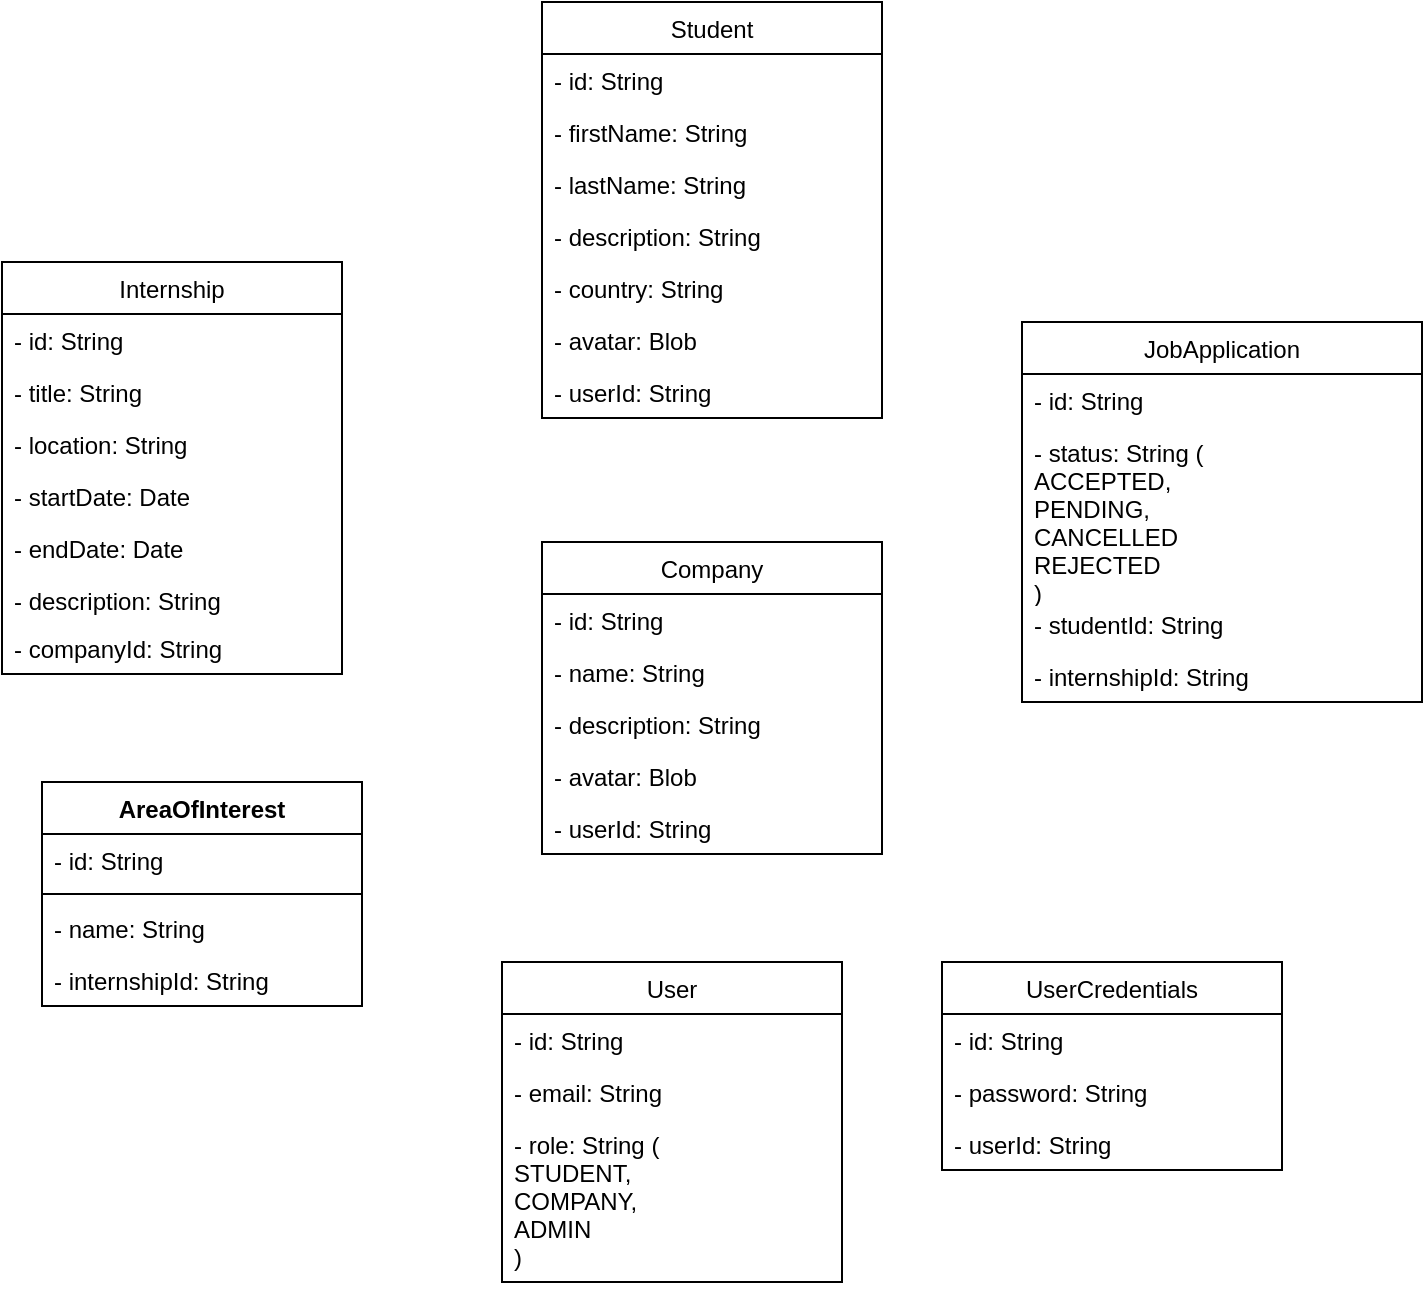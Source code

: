 <mxfile version="13.9.9" type="device"><diagram id="KNxNd9U0Z6D3OkOf3gZ3" name="Page-1"><mxGraphModel dx="573" dy="770" grid="1" gridSize="10" guides="1" tooltips="1" connect="1" arrows="1" fold="1" page="1" pageScale="1" pageWidth="850" pageHeight="1100" math="0" shadow="0"><root><mxCell id="0"/><mxCell id="1" parent="0"/><mxCell id="cVxLUhMZjeN7fNarQk7S-2" value="Internship" style="swimlane;fontStyle=0;childLayout=stackLayout;horizontal=1;startSize=26;fillColor=none;horizontalStack=0;resizeParent=1;resizeParentMax=0;resizeLast=0;collapsible=1;marginBottom=0;" parent="1" vertex="1"><mxGeometry x="70" y="430" width="170" height="206" as="geometry"/></mxCell><mxCell id="cVxLUhMZjeN7fNarQk7S-24" value="- id: String" style="text;strokeColor=none;fillColor=none;align=left;verticalAlign=top;spacingLeft=4;spacingRight=4;overflow=hidden;rotatable=0;points=[[0,0.5],[1,0.5]];portConstraint=eastwest;" parent="cVxLUhMZjeN7fNarQk7S-2" vertex="1"><mxGeometry y="26" width="170" height="26" as="geometry"/></mxCell><mxCell id="cVxLUhMZjeN7fNarQk7S-3" value="- title: String" style="text;strokeColor=none;fillColor=none;align=left;verticalAlign=top;spacingLeft=4;spacingRight=4;overflow=hidden;rotatable=0;points=[[0,0.5],[1,0.5]];portConstraint=eastwest;" parent="cVxLUhMZjeN7fNarQk7S-2" vertex="1"><mxGeometry y="52" width="170" height="26" as="geometry"/></mxCell><mxCell id="cVxLUhMZjeN7fNarQk7S-26" value="- location: String" style="text;strokeColor=none;fillColor=none;align=left;verticalAlign=top;spacingLeft=4;spacingRight=4;overflow=hidden;rotatable=0;points=[[0,0.5],[1,0.5]];portConstraint=eastwest;" parent="cVxLUhMZjeN7fNarQk7S-2" vertex="1"><mxGeometry y="78" width="170" height="26" as="geometry"/></mxCell><mxCell id="cVxLUhMZjeN7fNarQk7S-9" value="- startDate: Date" style="text;strokeColor=none;fillColor=none;align=left;verticalAlign=top;spacingLeft=4;spacingRight=4;overflow=hidden;rotatable=0;points=[[0,0.5],[1,0.5]];portConstraint=eastwest;" parent="cVxLUhMZjeN7fNarQk7S-2" vertex="1"><mxGeometry y="104" width="170" height="26" as="geometry"/></mxCell><mxCell id="cVxLUhMZjeN7fNarQk7S-4" value="- endDate: Date" style="text;strokeColor=none;fillColor=none;align=left;verticalAlign=top;spacingLeft=4;spacingRight=4;overflow=hidden;rotatable=0;points=[[0,0.5],[1,0.5]];portConstraint=eastwest;" parent="cVxLUhMZjeN7fNarQk7S-2" vertex="1"><mxGeometry y="130" width="170" height="26" as="geometry"/></mxCell><mxCell id="cVxLUhMZjeN7fNarQk7S-11" value="- description: String" style="text;strokeColor=none;fillColor=none;align=left;verticalAlign=top;spacingLeft=4;spacingRight=4;overflow=hidden;rotatable=0;points=[[0,0.5],[1,0.5]];portConstraint=eastwest;" parent="cVxLUhMZjeN7fNarQk7S-2" vertex="1"><mxGeometry y="156" width="170" height="24" as="geometry"/></mxCell><mxCell id="cVxLUhMZjeN7fNarQk7S-10" value="- companyId: String" style="text;strokeColor=none;fillColor=none;align=left;verticalAlign=top;spacingLeft=4;spacingRight=4;overflow=hidden;rotatable=0;points=[[0,0.5],[1,0.5]];portConstraint=eastwest;" parent="cVxLUhMZjeN7fNarQk7S-2" vertex="1"><mxGeometry y="180" width="170" height="26" as="geometry"/></mxCell><mxCell id="cVxLUhMZjeN7fNarQk7S-12" value="Student" style="swimlane;fontStyle=0;childLayout=stackLayout;horizontal=1;startSize=26;fillColor=none;horizontalStack=0;resizeParent=1;resizeParentMax=0;resizeLast=0;collapsible=1;marginBottom=0;" parent="1" vertex="1"><mxGeometry x="340" y="300" width="170" height="208" as="geometry"/></mxCell><mxCell id="cVxLUhMZjeN7fNarQk7S-13" value="- id: String" style="text;strokeColor=none;fillColor=none;align=left;verticalAlign=top;spacingLeft=4;spacingRight=4;overflow=hidden;rotatable=0;points=[[0,0.5],[1,0.5]];portConstraint=eastwest;" parent="cVxLUhMZjeN7fNarQk7S-12" vertex="1"><mxGeometry y="26" width="170" height="26" as="geometry"/></mxCell><mxCell id="cVxLUhMZjeN7fNarQk7S-14" value="- firstName: String" style="text;strokeColor=none;fillColor=none;align=left;verticalAlign=top;spacingLeft=4;spacingRight=4;overflow=hidden;rotatable=0;points=[[0,0.5],[1,0.5]];portConstraint=eastwest;" parent="cVxLUhMZjeN7fNarQk7S-12" vertex="1"><mxGeometry y="52" width="170" height="26" as="geometry"/></mxCell><mxCell id="cVxLUhMZjeN7fNarQk7S-15" value="- lastName: String" style="text;strokeColor=none;fillColor=none;align=left;verticalAlign=top;spacingLeft=4;spacingRight=4;overflow=hidden;rotatable=0;points=[[0,0.5],[1,0.5]];portConstraint=eastwest;" parent="cVxLUhMZjeN7fNarQk7S-12" vertex="1"><mxGeometry y="78" width="170" height="26" as="geometry"/></mxCell><mxCell id="cVxLUhMZjeN7fNarQk7S-16" value="- description: String" style="text;strokeColor=none;fillColor=none;align=left;verticalAlign=top;spacingLeft=4;spacingRight=4;overflow=hidden;rotatable=0;points=[[0,0.5],[1,0.5]];portConstraint=eastwest;" parent="cVxLUhMZjeN7fNarQk7S-12" vertex="1"><mxGeometry y="104" width="170" height="26" as="geometry"/></mxCell><mxCell id="cVxLUhMZjeN7fNarQk7S-17" value="- country: String" style="text;strokeColor=none;fillColor=none;align=left;verticalAlign=top;spacingLeft=4;spacingRight=4;overflow=hidden;rotatable=0;points=[[0,0.5],[1,0.5]];portConstraint=eastwest;" parent="cVxLUhMZjeN7fNarQk7S-12" vertex="1"><mxGeometry y="130" width="170" height="26" as="geometry"/></mxCell><mxCell id="cVxLUhMZjeN7fNarQk7S-25" value="- avatar: Blob" style="text;strokeColor=none;fillColor=none;align=left;verticalAlign=top;spacingLeft=4;spacingRight=4;overflow=hidden;rotatable=0;points=[[0,0.5],[1,0.5]];portConstraint=eastwest;" parent="cVxLUhMZjeN7fNarQk7S-12" vertex="1"><mxGeometry y="156" width="170" height="26" as="geometry"/></mxCell><mxCell id="erEhhsuZPwWsv7yfs2RZ-1" value="- userId: String" style="text;strokeColor=none;fillColor=none;align=left;verticalAlign=top;spacingLeft=4;spacingRight=4;overflow=hidden;rotatable=0;points=[[0,0.5],[1,0.5]];portConstraint=eastwest;" vertex="1" parent="cVxLUhMZjeN7fNarQk7S-12"><mxGeometry y="182" width="170" height="26" as="geometry"/></mxCell><mxCell id="cVxLUhMZjeN7fNarQk7S-18" value="Company" style="swimlane;fontStyle=0;childLayout=stackLayout;horizontal=1;startSize=26;fillColor=none;horizontalStack=0;resizeParent=1;resizeParentMax=0;resizeLast=0;collapsible=1;marginBottom=0;" parent="1" vertex="1"><mxGeometry x="340" y="570" width="170" height="156" as="geometry"/></mxCell><mxCell id="cVxLUhMZjeN7fNarQk7S-19" value="- id: String" style="text;strokeColor=none;fillColor=none;align=left;verticalAlign=top;spacingLeft=4;spacingRight=4;overflow=hidden;rotatable=0;points=[[0,0.5],[1,0.5]];portConstraint=eastwest;" parent="cVxLUhMZjeN7fNarQk7S-18" vertex="1"><mxGeometry y="26" width="170" height="26" as="geometry"/></mxCell><mxCell id="cVxLUhMZjeN7fNarQk7S-21" value="- name: String" style="text;strokeColor=none;fillColor=none;align=left;verticalAlign=top;spacingLeft=4;spacingRight=4;overflow=hidden;rotatable=0;points=[[0,0.5],[1,0.5]];portConstraint=eastwest;" parent="cVxLUhMZjeN7fNarQk7S-18" vertex="1"><mxGeometry y="52" width="170" height="26" as="geometry"/></mxCell><mxCell id="cVxLUhMZjeN7fNarQk7S-22" value="- description: String" style="text;strokeColor=none;fillColor=none;align=left;verticalAlign=top;spacingLeft=4;spacingRight=4;overflow=hidden;rotatable=0;points=[[0,0.5],[1,0.5]];portConstraint=eastwest;" parent="cVxLUhMZjeN7fNarQk7S-18" vertex="1"><mxGeometry y="78" width="170" height="26" as="geometry"/></mxCell><mxCell id="cVxLUhMZjeN7fNarQk7S-27" value="- avatar: Blob" style="text;strokeColor=none;fillColor=none;align=left;verticalAlign=top;spacingLeft=4;spacingRight=4;overflow=hidden;rotatable=0;points=[[0,0.5],[1,0.5]];portConstraint=eastwest;" parent="cVxLUhMZjeN7fNarQk7S-18" vertex="1"><mxGeometry y="104" width="170" height="26" as="geometry"/></mxCell><mxCell id="erEhhsuZPwWsv7yfs2RZ-2" value="- userId: String" style="text;strokeColor=none;fillColor=none;align=left;verticalAlign=top;spacingLeft=4;spacingRight=4;overflow=hidden;rotatable=0;points=[[0,0.5],[1,0.5]];portConstraint=eastwest;" vertex="1" parent="cVxLUhMZjeN7fNarQk7S-18"><mxGeometry y="130" width="170" height="26" as="geometry"/></mxCell><mxCell id="cVxLUhMZjeN7fNarQk7S-29" value="AreaOfInterest" style="swimlane;fontStyle=1;align=center;verticalAlign=top;childLayout=stackLayout;horizontal=1;startSize=26;horizontalStack=0;resizeParent=1;resizeParentMax=0;resizeLast=0;collapsible=1;marginBottom=0;" parent="1" vertex="1"><mxGeometry x="90" y="690" width="160" height="112" as="geometry"/></mxCell><mxCell id="cVxLUhMZjeN7fNarQk7S-30" value="- id: String" style="text;strokeColor=none;fillColor=none;align=left;verticalAlign=top;spacingLeft=4;spacingRight=4;overflow=hidden;rotatable=0;points=[[0,0.5],[1,0.5]];portConstraint=eastwest;" parent="cVxLUhMZjeN7fNarQk7S-29" vertex="1"><mxGeometry y="26" width="160" height="26" as="geometry"/></mxCell><mxCell id="cVxLUhMZjeN7fNarQk7S-31" value="" style="line;strokeWidth=1;fillColor=none;align=left;verticalAlign=middle;spacingTop=-1;spacingLeft=3;spacingRight=3;rotatable=0;labelPosition=right;points=[];portConstraint=eastwest;" parent="cVxLUhMZjeN7fNarQk7S-29" vertex="1"><mxGeometry y="52" width="160" height="8" as="geometry"/></mxCell><mxCell id="cVxLUhMZjeN7fNarQk7S-32" value="- name: String" style="text;strokeColor=none;fillColor=none;align=left;verticalAlign=top;spacingLeft=4;spacingRight=4;overflow=hidden;rotatable=0;points=[[0,0.5],[1,0.5]];portConstraint=eastwest;" parent="cVxLUhMZjeN7fNarQk7S-29" vertex="1"><mxGeometry y="60" width="160" height="26" as="geometry"/></mxCell><mxCell id="cVxLUhMZjeN7fNarQk7S-33" value="- internshipId: String" style="text;strokeColor=none;fillColor=none;align=left;verticalAlign=top;spacingLeft=4;spacingRight=4;overflow=hidden;rotatable=0;points=[[0,0.5],[1,0.5]];portConstraint=eastwest;" parent="cVxLUhMZjeN7fNarQk7S-29" vertex="1"><mxGeometry y="86" width="160" height="26" as="geometry"/></mxCell><mxCell id="cVxLUhMZjeN7fNarQk7S-34" value="JobApplication" style="swimlane;fontStyle=0;childLayout=stackLayout;horizontal=1;startSize=26;fillColor=none;horizontalStack=0;resizeParent=1;resizeParentMax=0;resizeLast=0;collapsible=1;marginBottom=0;" parent="1" vertex="1"><mxGeometry x="580" y="460" width="200" height="190" as="geometry"/></mxCell><mxCell id="cVxLUhMZjeN7fNarQk7S-35" value="- id: String" style="text;strokeColor=none;fillColor=none;align=left;verticalAlign=top;spacingLeft=4;spacingRight=4;overflow=hidden;rotatable=0;points=[[0,0.5],[1,0.5]];portConstraint=eastwest;" parent="cVxLUhMZjeN7fNarQk7S-34" vertex="1"><mxGeometry y="26" width="200" height="26" as="geometry"/></mxCell><mxCell id="cVxLUhMZjeN7fNarQk7S-38" value="- status: String (&#xA;ACCEPTED,&#xA;PENDING,&#xA;CANCELLED&#xA;REJECTED&#xA;)" style="text;strokeColor=none;fillColor=none;align=left;verticalAlign=top;spacingLeft=4;spacingRight=4;overflow=hidden;rotatable=0;points=[[0,0.5],[1,0.5]];portConstraint=eastwest;" parent="cVxLUhMZjeN7fNarQk7S-34" vertex="1"><mxGeometry y="52" width="200" height="86" as="geometry"/></mxCell><mxCell id="cVxLUhMZjeN7fNarQk7S-36" value="- studentId: String" style="text;strokeColor=none;fillColor=none;align=left;verticalAlign=top;spacingLeft=4;spacingRight=4;overflow=hidden;rotatable=0;points=[[0,0.5],[1,0.5]];portConstraint=eastwest;" parent="cVxLUhMZjeN7fNarQk7S-34" vertex="1"><mxGeometry y="138" width="200" height="26" as="geometry"/></mxCell><mxCell id="cVxLUhMZjeN7fNarQk7S-37" value="- internshipId: String" style="text;strokeColor=none;fillColor=none;align=left;verticalAlign=top;spacingLeft=4;spacingRight=4;overflow=hidden;rotatable=0;points=[[0,0.5],[1,0.5]];portConstraint=eastwest;" parent="cVxLUhMZjeN7fNarQk7S-34" vertex="1"><mxGeometry y="164" width="200" height="26" as="geometry"/></mxCell><mxCell id="erEhhsuZPwWsv7yfs2RZ-3" value="UserCredentials" style="swimlane;fontStyle=0;childLayout=stackLayout;horizontal=1;startSize=26;fillColor=none;horizontalStack=0;resizeParent=1;resizeParentMax=0;resizeLast=0;collapsible=1;marginBottom=0;" vertex="1" parent="1"><mxGeometry x="540" y="780" width="170" height="104" as="geometry"/></mxCell><mxCell id="erEhhsuZPwWsv7yfs2RZ-4" value="- id: String" style="text;strokeColor=none;fillColor=none;align=left;verticalAlign=top;spacingLeft=4;spacingRight=4;overflow=hidden;rotatable=0;points=[[0,0.5],[1,0.5]];portConstraint=eastwest;" vertex="1" parent="erEhhsuZPwWsv7yfs2RZ-3"><mxGeometry y="26" width="170" height="26" as="geometry"/></mxCell><mxCell id="erEhhsuZPwWsv7yfs2RZ-5" value="- password: String" style="text;strokeColor=none;fillColor=none;align=left;verticalAlign=top;spacingLeft=4;spacingRight=4;overflow=hidden;rotatable=0;points=[[0,0.5],[1,0.5]];portConstraint=eastwest;" vertex="1" parent="erEhhsuZPwWsv7yfs2RZ-3"><mxGeometry y="52" width="170" height="26" as="geometry"/></mxCell><mxCell id="erEhhsuZPwWsv7yfs2RZ-6" value="- userId: String" style="text;strokeColor=none;fillColor=none;align=left;verticalAlign=top;spacingLeft=4;spacingRight=4;overflow=hidden;rotatable=0;points=[[0,0.5],[1,0.5]];portConstraint=eastwest;" vertex="1" parent="erEhhsuZPwWsv7yfs2RZ-3"><mxGeometry y="78" width="170" height="26" as="geometry"/></mxCell><mxCell id="erEhhsuZPwWsv7yfs2RZ-9" value="User" style="swimlane;fontStyle=0;childLayout=stackLayout;horizontal=1;startSize=26;fillColor=none;horizontalStack=0;resizeParent=1;resizeParentMax=0;resizeLast=0;collapsible=1;marginBottom=0;" vertex="1" parent="1"><mxGeometry x="320" y="780" width="170" height="160" as="geometry"/></mxCell><mxCell id="erEhhsuZPwWsv7yfs2RZ-10" value="- id: String" style="text;strokeColor=none;fillColor=none;align=left;verticalAlign=top;spacingLeft=4;spacingRight=4;overflow=hidden;rotatable=0;points=[[0,0.5],[1,0.5]];portConstraint=eastwest;" vertex="1" parent="erEhhsuZPwWsv7yfs2RZ-9"><mxGeometry y="26" width="170" height="26" as="geometry"/></mxCell><mxCell id="erEhhsuZPwWsv7yfs2RZ-11" value="- email: String" style="text;strokeColor=none;fillColor=none;align=left;verticalAlign=top;spacingLeft=4;spacingRight=4;overflow=hidden;rotatable=0;points=[[0,0.5],[1,0.5]];portConstraint=eastwest;" vertex="1" parent="erEhhsuZPwWsv7yfs2RZ-9"><mxGeometry y="52" width="170" height="26" as="geometry"/></mxCell><mxCell id="erEhhsuZPwWsv7yfs2RZ-12" value="- role: String (&#xA;STUDENT,&#xA;COMPANY,&#xA;ADMIN&#xA;)&#xA;" style="text;strokeColor=none;fillColor=none;align=left;verticalAlign=top;spacingLeft=4;spacingRight=4;overflow=hidden;rotatable=0;points=[[0,0.5],[1,0.5]];portConstraint=eastwest;" vertex="1" parent="erEhhsuZPwWsv7yfs2RZ-9"><mxGeometry y="78" width="170" height="82" as="geometry"/></mxCell></root></mxGraphModel></diagram></mxfile>